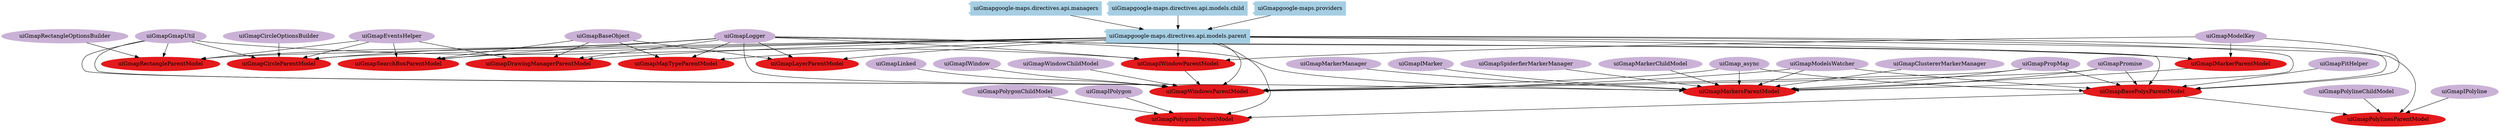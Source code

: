digraph dependencies {
  node[shape="component",style="filled",colorscheme=paired12]


    node[shape="component"]
    "uiGmapgoogle-maps.directives.api.models.parent"[label="uiGmapgoogle-maps.directives.api.models.parent", color=1]

    
      "uiGmapgoogle-maps.directives.api.managers"[label="uiGmapgoogle-maps.directives.api.managers", color=1]
      "uiGmapgoogle-maps.directives.api.managers" -> "uiGmapgoogle-maps.directives.api.models.parent"
    
      "uiGmapgoogle-maps.directives.api.models.child"[label="uiGmapgoogle-maps.directives.api.models.child", color=1]
      "uiGmapgoogle-maps.directives.api.models.child" -> "uiGmapgoogle-maps.directives.api.models.parent"
    
      "uiGmapgoogle-maps.providers"[label="uiGmapgoogle-maps.providers", color=1]
      "uiGmapgoogle-maps.providers" -> "uiGmapgoogle-maps.directives.api.models.parent"
    


    node[shape="ellipse"]
    


    

    

    
      "uiGmapBasePolysParentModel"[label="uiGmapBasePolysParentModel", color=6]
      "uiGmapgoogle-maps.directives.api.models.parent" -> "uiGmapBasePolysParentModel"
    
      "uiGmapCircleParentModel"[label="uiGmapCircleParentModel", color=6]
      "uiGmapgoogle-maps.directives.api.models.parent" -> "uiGmapCircleParentModel"
    
      "uiGmapDrawingManagerParentModel"[label="uiGmapDrawingManagerParentModel", color=6]
      "uiGmapgoogle-maps.directives.api.models.parent" -> "uiGmapDrawingManagerParentModel"
    
      "uiGmapIMarkerParentModel"[label="uiGmapIMarkerParentModel", color=6]
      "uiGmapgoogle-maps.directives.api.models.parent" -> "uiGmapIMarkerParentModel"
    
      "uiGmapIWindowParentModel"[label="uiGmapIWindowParentModel", color=6]
      "uiGmapgoogle-maps.directives.api.models.parent" -> "uiGmapIWindowParentModel"
    
      "uiGmapLayerParentModel"[label="uiGmapLayerParentModel", color=6]
      "uiGmapgoogle-maps.directives.api.models.parent" -> "uiGmapLayerParentModel"
    
      "uiGmapMapTypeParentModel"[label="uiGmapMapTypeParentModel", color=6]
      "uiGmapgoogle-maps.directives.api.models.parent" -> "uiGmapMapTypeParentModel"
    
      "uiGmapMarkersParentModel"[label="uiGmapMarkersParentModel", color=6]
      "uiGmapgoogle-maps.directives.api.models.parent" -> "uiGmapMarkersParentModel"
    
      "uiGmapPolygonsParentModel"[label="uiGmapPolygonsParentModel", color=6]
      "uiGmapgoogle-maps.directives.api.models.parent" -> "uiGmapPolygonsParentModel"
    
      "uiGmapPolylinesParentModel"[label="uiGmapPolylinesParentModel", color=6]
      "uiGmapgoogle-maps.directives.api.models.parent" -> "uiGmapPolylinesParentModel"
    
      "uiGmapRectangleParentModel"[label="uiGmapRectangleParentModel", color=6]
      "uiGmapgoogle-maps.directives.api.models.parent" -> "uiGmapRectangleParentModel"
    
      "uiGmapSearchBoxParentModel"[label="uiGmapSearchBoxParentModel", color=6]
      "uiGmapgoogle-maps.directives.api.models.parent" -> "uiGmapSearchBoxParentModel"
    
      "uiGmapWindowsParentModel"[label="uiGmapWindowsParentModel", color=6]
      "uiGmapgoogle-maps.directives.api.models.parent" -> "uiGmapWindowsParentModel"
    

    node[shape="cds"]
    

    









    node[shape="ellipse",style="filled", color=9]
    

    


    

    

    
      
        "uiGmapLogger"[label="uiGmapLogger"]
        "uiGmapLogger" -> "uiGmapBasePolysParentModel"
      
        "uiGmapModelKey"[label="uiGmapModelKey"]
        "uiGmapModelKey" -> "uiGmapBasePolysParentModel"
      
        "uiGmapModelsWatcher"[label="uiGmapModelsWatcher"]
        "uiGmapModelsWatcher" -> "uiGmapBasePolysParentModel"
      
        "uiGmapPropMap"[label="uiGmapPropMap"]
        "uiGmapPropMap" -> "uiGmapBasePolysParentModel"
      
        "uiGmap_async"[label="uiGmap_async"]
        "uiGmap_async" -> "uiGmapBasePolysParentModel"
      
        "uiGmapPromise"[label="uiGmapPromise"]
        "uiGmapPromise" -> "uiGmapBasePolysParentModel"
      
        "uiGmapFitHelper"[label="uiGmapFitHelper"]
        "uiGmapFitHelper" -> "uiGmapBasePolysParentModel"
      
    
      
        "uiGmapLogger"[label="uiGmapLogger"]
        "uiGmapLogger" -> "uiGmapCircleParentModel"
      
        "uiGmapGmapUtil"[label="uiGmapGmapUtil"]
        "uiGmapGmapUtil" -> "uiGmapCircleParentModel"
      
        "uiGmapEventsHelper"[label="uiGmapEventsHelper"]
        "uiGmapEventsHelper" -> "uiGmapCircleParentModel"
      
        "uiGmapCircleOptionsBuilder"[label="uiGmapCircleOptionsBuilder"]
        "uiGmapCircleOptionsBuilder" -> "uiGmapCircleParentModel"
      
    
      
        "uiGmapLogger"[label="uiGmapLogger"]
        "uiGmapLogger" -> "uiGmapDrawingManagerParentModel"
      
        "uiGmapBaseObject"[label="uiGmapBaseObject"]
        "uiGmapBaseObject" -> "uiGmapDrawingManagerParentModel"
      
        "uiGmapEventsHelper"[label="uiGmapEventsHelper"]
        "uiGmapEventsHelper" -> "uiGmapDrawingManagerParentModel"
      
    
      
        "uiGmapModelKey"[label="uiGmapModelKey"]
        "uiGmapModelKey" -> "uiGmapIMarkerParentModel"
      
        "uiGmapLogger"[label="uiGmapLogger"]
        "uiGmapLogger" -> "uiGmapIMarkerParentModel"
      
    
      
        "uiGmapModelKey"[label="uiGmapModelKey"]
        "uiGmapModelKey" -> "uiGmapIWindowParentModel"
      
        "uiGmapGmapUtil"[label="uiGmapGmapUtil"]
        "uiGmapGmapUtil" -> "uiGmapIWindowParentModel"
      
        "uiGmapLogger"[label="uiGmapLogger"]
        "uiGmapLogger" -> "uiGmapIWindowParentModel"
      
    
      
        "uiGmapBaseObject"[label="uiGmapBaseObject"]
        "uiGmapBaseObject" -> "uiGmapLayerParentModel"
      
        "uiGmapLogger"[label="uiGmapLogger"]
        "uiGmapLogger" -> "uiGmapLayerParentModel"
      
    
      
        "uiGmapBaseObject"[label="uiGmapBaseObject"]
        "uiGmapBaseObject" -> "uiGmapMapTypeParentModel"
      
        "uiGmapLogger"[label="uiGmapLogger"]
        "uiGmapLogger" -> "uiGmapMapTypeParentModel"
      
    
      
        "uiGmapIMarkerParentModel"[label="uiGmapIMarkerParentModel"]
        "uiGmapIMarkerParentModel" -> "uiGmapMarkersParentModel"
      
        "uiGmapModelsWatcher"[label="uiGmapModelsWatcher"]
        "uiGmapModelsWatcher" -> "uiGmapMarkersParentModel"
      
        "uiGmapPropMap"[label="uiGmapPropMap"]
        "uiGmapPropMap" -> "uiGmapMarkersParentModel"
      
        "uiGmapMarkerChildModel"[label="uiGmapMarkerChildModel"]
        "uiGmapMarkerChildModel" -> "uiGmapMarkersParentModel"
      
        "uiGmap_async"[label="uiGmap_async"]
        "uiGmap_async" -> "uiGmapMarkersParentModel"
      
        "uiGmapClustererMarkerManager"[label="uiGmapClustererMarkerManager"]
        "uiGmapClustererMarkerManager" -> "uiGmapMarkersParentModel"
      
        "uiGmapMarkerManager"[label="uiGmapMarkerManager"]
        "uiGmapMarkerManager" -> "uiGmapMarkersParentModel"
      
        "uiGmapIMarker"[label="uiGmapIMarker"]
        "uiGmapIMarker" -> "uiGmapMarkersParentModel"
      
        "uiGmapPromise"[label="uiGmapPromise"]
        "uiGmapPromise" -> "uiGmapMarkersParentModel"
      
        "uiGmapGmapUtil"[label="uiGmapGmapUtil"]
        "uiGmapGmapUtil" -> "uiGmapMarkersParentModel"
      
        "uiGmapLogger"[label="uiGmapLogger"]
        "uiGmapLogger" -> "uiGmapMarkersParentModel"
      
        "uiGmapSpiderfierMarkerManager"[label="uiGmapSpiderfierMarkerManager"]
        "uiGmapSpiderfierMarkerManager" -> "uiGmapMarkersParentModel"
      
    
      
        "uiGmapBasePolysParentModel"[label="uiGmapBasePolysParentModel"]
        "uiGmapBasePolysParentModel" -> "uiGmapPolygonsParentModel"
      
        "uiGmapPolygonChildModel"[label="uiGmapPolygonChildModel"]
        "uiGmapPolygonChildModel" -> "uiGmapPolygonsParentModel"
      
        "uiGmapIPolygon"[label="uiGmapIPolygon"]
        "uiGmapIPolygon" -> "uiGmapPolygonsParentModel"
      
    
      
        "uiGmapBasePolysParentModel"[label="uiGmapBasePolysParentModel"]
        "uiGmapBasePolysParentModel" -> "uiGmapPolylinesParentModel"
      
        "uiGmapPolylineChildModel"[label="uiGmapPolylineChildModel"]
        "uiGmapPolylineChildModel" -> "uiGmapPolylinesParentModel"
      
        "uiGmapIPolyline"[label="uiGmapIPolyline"]
        "uiGmapIPolyline" -> "uiGmapPolylinesParentModel"
      
    
      
        "uiGmapLogger"[label="uiGmapLogger"]
        "uiGmapLogger" -> "uiGmapRectangleParentModel"
      
        "uiGmapGmapUtil"[label="uiGmapGmapUtil"]
        "uiGmapGmapUtil" -> "uiGmapRectangleParentModel"
      
        "uiGmapEventsHelper"[label="uiGmapEventsHelper"]
        "uiGmapEventsHelper" -> "uiGmapRectangleParentModel"
      
        "uiGmapRectangleOptionsBuilder"[label="uiGmapRectangleOptionsBuilder"]
        "uiGmapRectangleOptionsBuilder" -> "uiGmapRectangleParentModel"
      
    
      
        "uiGmapBaseObject"[label="uiGmapBaseObject"]
        "uiGmapBaseObject" -> "uiGmapSearchBoxParentModel"
      
        "uiGmapLogger"[label="uiGmapLogger"]
        "uiGmapLogger" -> "uiGmapSearchBoxParentModel"
      
        "uiGmapEventsHelper"[label="uiGmapEventsHelper"]
        "uiGmapEventsHelper" -> "uiGmapSearchBoxParentModel"
      
    
      
        "uiGmapIWindowParentModel"[label="uiGmapIWindowParentModel"]
        "uiGmapIWindowParentModel" -> "uiGmapWindowsParentModel"
      
        "uiGmapModelsWatcher"[label="uiGmapModelsWatcher"]
        "uiGmapModelsWatcher" -> "uiGmapWindowsParentModel"
      
        "uiGmapPropMap"[label="uiGmapPropMap"]
        "uiGmapPropMap" -> "uiGmapWindowsParentModel"
      
        "uiGmapWindowChildModel"[label="uiGmapWindowChildModel"]
        "uiGmapWindowChildModel" -> "uiGmapWindowsParentModel"
      
        "uiGmapLinked"[label="uiGmapLinked"]
        "uiGmapLinked" -> "uiGmapWindowsParentModel"
      
        "uiGmap_async"[label="uiGmap_async"]
        "uiGmap_async" -> "uiGmapWindowsParentModel"
      
        "uiGmapLogger"[label="uiGmapLogger"]
        "uiGmapLogger" -> "uiGmapWindowsParentModel"
      
        "uiGmapPromise"[label="uiGmapPromise"]
        "uiGmapPromise" -> "uiGmapWindowsParentModel"
      
        "uiGmapIWindow"[label="uiGmapIWindow"]
        "uiGmapIWindow" -> "uiGmapWindowsParentModel"
      
        "uiGmapGmapUtil"[label="uiGmapGmapUtil"]
        "uiGmapGmapUtil" -> "uiGmapWindowsParentModel"
      
    

    


}
